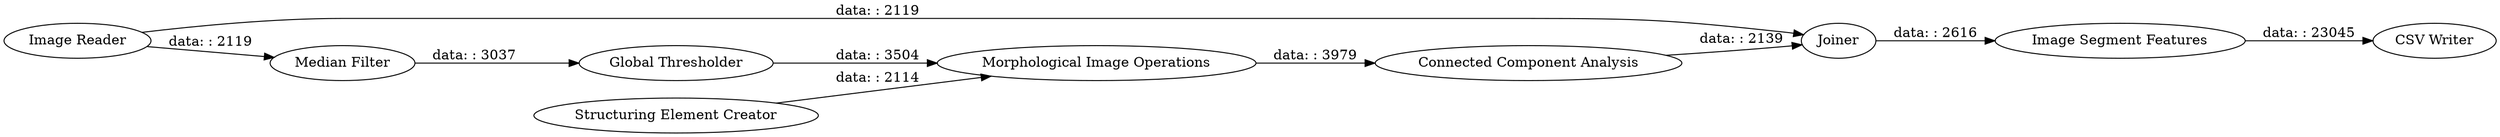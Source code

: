 digraph {
	"3978580168848775560_10" [label="CSV Writer"]
	"3978580168848775560_55" [label="Structuring Element Creator"]
	"3978580168848775560_4" [label="Global Thresholder"]
	"3978580168848775560_8" [label="Image Segment Features"]
	"3978580168848775560_7" [label=Joiner]
	"3978580168848775560_1" [label="Image Reader"]
	"3978580168848775560_11" [label="Morphological Image Operations"]
	"3978580168848775560_12" [label="Connected Component Analysis"]
	"3978580168848775560_3" [label="Median Filter"]
	"3978580168848775560_8" -> "3978580168848775560_10" [label="data: : 23045"]
	"3978580168848775560_7" -> "3978580168848775560_8" [label="data: : 2616"]
	"3978580168848775560_3" -> "3978580168848775560_4" [label="data: : 3037"]
	"3978580168848775560_1" -> "3978580168848775560_7" [label="data: : 2119"]
	"3978580168848775560_55" -> "3978580168848775560_11" [label="data: : 2114"]
	"3978580168848775560_12" -> "3978580168848775560_7" [label="data: : 2139"]
	"3978580168848775560_1" -> "3978580168848775560_3" [label="data: : 2119"]
	"3978580168848775560_11" -> "3978580168848775560_12" [label="data: : 3979"]
	"3978580168848775560_4" -> "3978580168848775560_11" [label="data: : 3504"]
	rankdir=LR
}

